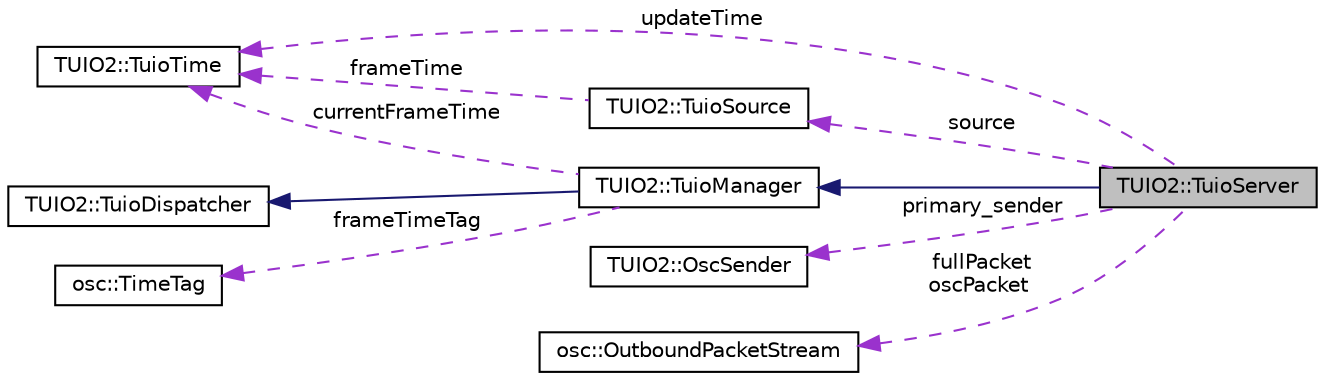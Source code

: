 digraph "TUIO2::TuioServer"
{
 // LATEX_PDF_SIZE
  edge [fontname="Helvetica",fontsize="10",labelfontname="Helvetica",labelfontsize="10"];
  node [fontname="Helvetica",fontsize="10",shape=record];
  rankdir="LR";
  Node1 [label="TUIO2::TuioServer",height=0.2,width=0.4,color="black", fillcolor="grey75", style="filled", fontcolor="black",tooltip=" "];
  Node2 -> Node1 [dir="back",color="midnightblue",fontsize="10",style="solid",fontname="Helvetica"];
  Node2 [label="TUIO2::TuioManager",height=0.2,width=0.4,color="black", fillcolor="white", style="filled",URL="$classTUIO2_1_1TuioManager.html",tooltip=" "];
  Node3 -> Node2 [dir="back",color="midnightblue",fontsize="10",style="solid",fontname="Helvetica"];
  Node3 [label="TUIO2::TuioDispatcher",height=0.2,width=0.4,color="black", fillcolor="white", style="filled",URL="$classTUIO2_1_1TuioDispatcher.html",tooltip=" "];
  Node4 -> Node2 [dir="back",color="darkorchid3",fontsize="10",style="dashed",label=" currentFrameTime" ,fontname="Helvetica"];
  Node4 [label="TUIO2::TuioTime",height=0.2,width=0.4,color="black", fillcolor="white", style="filled",URL="$classTUIO2_1_1TuioTime.html",tooltip=" "];
  Node5 -> Node2 [dir="back",color="darkorchid3",fontsize="10",style="dashed",label=" frameTimeTag" ,fontname="Helvetica"];
  Node5 [label="osc::TimeTag",height=0.2,width=0.4,color="black", fillcolor="white", style="filled",URL="$structosc_1_1TimeTag.html",tooltip=" "];
  Node6 -> Node1 [dir="back",color="darkorchid3",fontsize="10",style="dashed",label=" primary_sender" ,fontname="Helvetica"];
  Node6 [label="TUIO2::OscSender",height=0.2,width=0.4,color="black", fillcolor="white", style="filled",URL="$classTUIO2_1_1OscSender.html",tooltip=" "];
  Node7 -> Node1 [dir="back",color="darkorchid3",fontsize="10",style="dashed",label=" fullPacket\noscPacket" ,fontname="Helvetica"];
  Node7 [label="osc::OutboundPacketStream",height=0.2,width=0.4,color="black", fillcolor="white", style="filled",URL="$classosc_1_1OutboundPacketStream.html",tooltip=" "];
  Node4 -> Node1 [dir="back",color="darkorchid3",fontsize="10",style="dashed",label=" updateTime" ,fontname="Helvetica"];
  Node8 -> Node1 [dir="back",color="darkorchid3",fontsize="10",style="dashed",label=" source" ,fontname="Helvetica"];
  Node8 [label="TUIO2::TuioSource",height=0.2,width=0.4,color="black", fillcolor="white", style="filled",URL="$classTUIO2_1_1TuioSource.html",tooltip=" "];
  Node4 -> Node8 [dir="back",color="darkorchid3",fontsize="10",style="dashed",label=" frameTime" ,fontname="Helvetica"];
}
